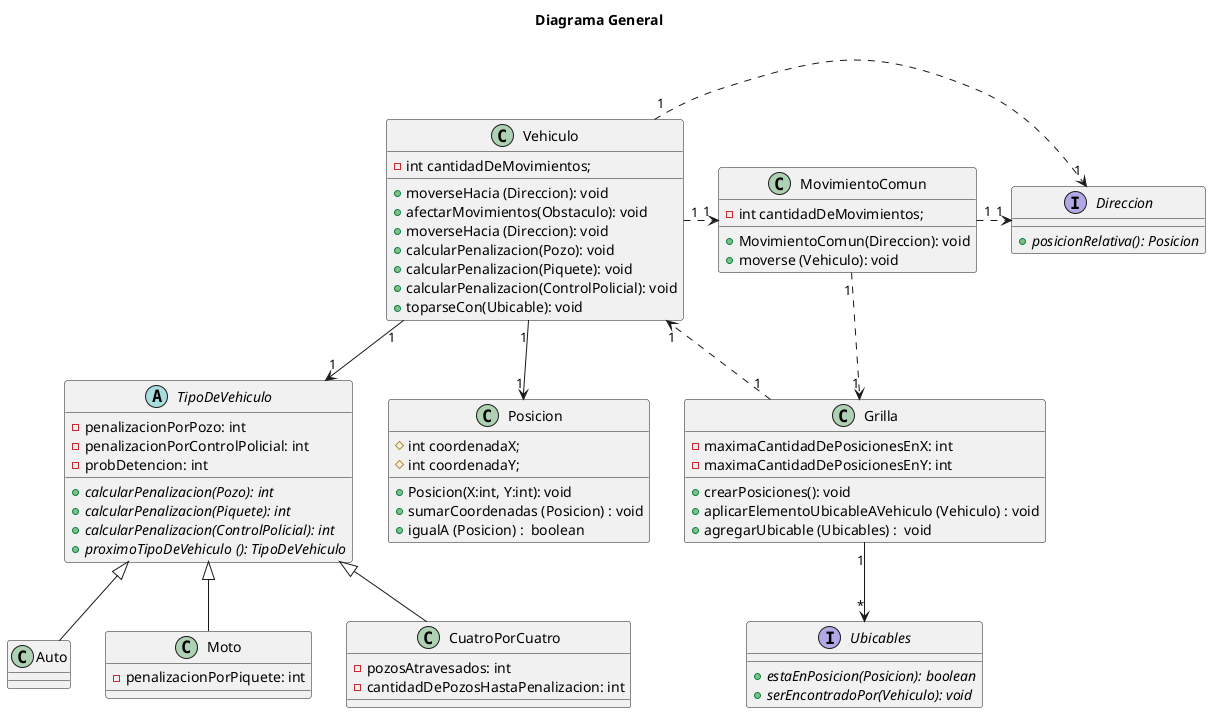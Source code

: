 @startuml
title Diagrama General


Vehiculo "1" -d-> "1" TipoDeVehiculo
Vehiculo "1" -d-> "1" Posicion
Vehiculo "1" .r.> "1" MovimientoComun
Vehiculo "1" .r.> "1" Direccion


MovimientoComun "1" .r.> "1" Direccion
MovimientoComun "1" .d.> "1" Grilla

Grilla "1" -d-> "*" Ubicables
Grilla "1" .r.> "1" Vehiculo

TipoDeVehiculo <|-d- Auto
TipoDeVehiculo <|-d- Moto
TipoDeVehiculo <|-d- CuatroPorCuatro

class Vehiculo {
    - int cantidadDeMovimientos;
    +  moverseHacia (Direccion): void
    + afectarMovimientos(Obstaculo): void
    + moverseHacia (Direccion): void
    + calcularPenalizacion(Pozo): void
    + calcularPenalizacion(Piquete): void
    + calcularPenalizacion(ControlPolicial): void
    + toparseCon(Ubicable): void
}

class MovimientoComun {
    - int cantidadDeMovimientos;
    + MovimientoComun(Direccion): void
    + moverse (Vehiculo): void
}

interface Direccion {
    + {abstract} posicionRelativa(): Posicion
}

abstract class TipoDeVehiculo {
    - penalizacionPorPozo: int
    - penalizacionPorControlPolicial: int
    - probDetencion: int
    + {abstract} calcularPenalizacion(Pozo): int
    + {abstract} calcularPenalizacion(Piquete): int
    + {abstract} calcularPenalizacion(ControlPolicial): int
    + {abstract} proximoTipoDeVehiculo (): TipoDeVehiculo
}

class Moto {
    - penalizacionPorPiquete: int
}

class CuatroPorCuatro {
    - pozosAtravesados: int
    - cantidadDePozosHastaPenalizacion: int
}

class Posicion {
    # int coordenadaX;
    # int coordenadaY;
    + Posicion(X:int, Y:int): void
    + sumarCoordenadas (Posicion) : void
    + igualA (Posicion) :  boolean
}

class Grilla {
    - maximaCantidadDePosicionesEnX: int
    - maximaCantidadDePosicionesEnY: int
    + crearPosiciones(): void
    + aplicarElementoUbicableAVehiculo (Vehiculo) : void
    + agregarUbicable (Ubicables) :  void
}

interface Ubicables {
    + {abstract} estaEnPosicion(Posicion): boolean
    + {abstract} serEncontradoPor(Vehiculo): void
}

@enduml